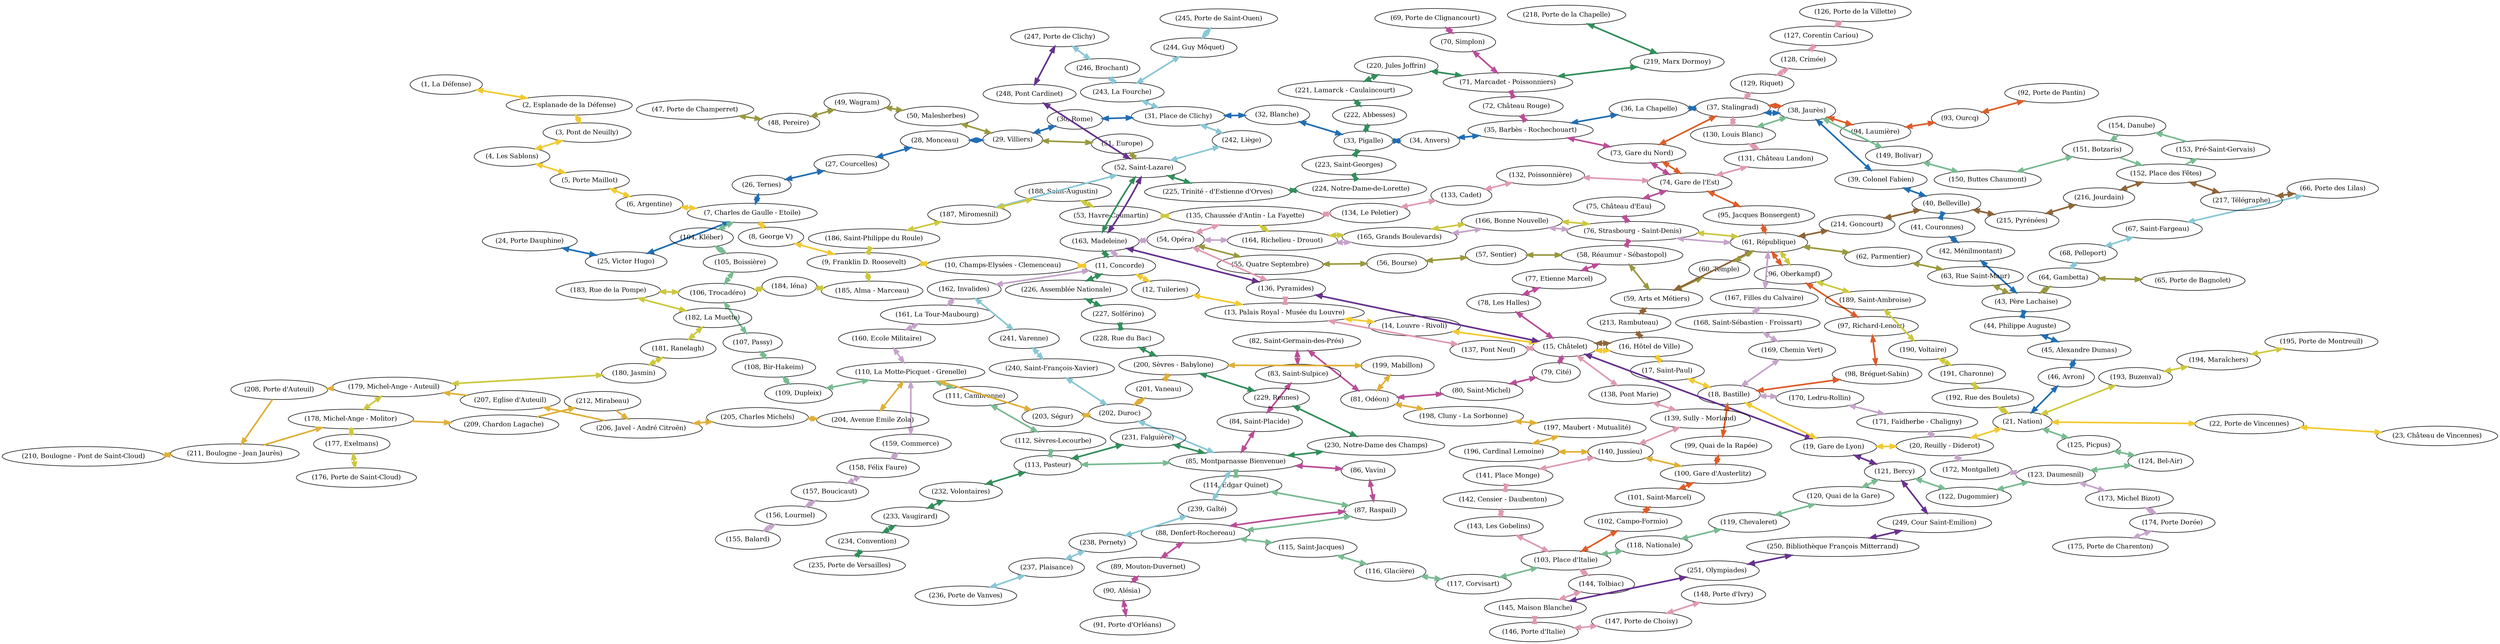 digraph G {
    layout=neato;
    overlap=false;
    graph [dpi=400];
    "(1, La Défense)" [pos="2.238539,48.891852!",label="(1, La Défense)", fontsize=12];
    "(2, Esplanade de la Défense)" [pos="2.25,48.88833!",label="(2, Esplanade de la Défense)", fontsize=12];
    "(3, Pont de Neuilly)" [pos="2.257692,48.885661!",label="(3, Pont de Neuilly)", fontsize=12];
    "(4, Les Sablons)" [pos="2.27223,48.88094!",label="(4, Les Sablons)", fontsize=12];
    "(5, Porte Maillot)" [pos="2.28258384736155,48.8781626526965!",label="(5, Porte Maillot)", fontsize=12];
    "(6, Argentine)" [pos="2.28943541854221,48.8756673756517!",label="(6, Argentine)", fontsize=12];
    "(7, Charles de Gaulle - Etoile)" [pos="2.29581177523576,48.874994575223!",label="(7, Charles de Gaulle - Etoile)", fontsize=12];
    "(8, George V)" [pos="2.30075978497892,48.872037763641!",label="(8, George V)", fontsize=12];
    "(9, Franklin D. Roosevelt)" [pos="2.30948819233711,48.8687248870505!",label="(9, Franklin D. Roosevelt)", fontsize=12];
    "(10, Champs-Elysées - Clemenceau)" [pos="2.31446450132278,48.8676562912457!",label="(10, Champs-Elysées - Clemenceau)", fontsize=12];
    "(11, Concorde)" [pos="2.32296144579826,48.8665579920016!",label="(11, Concorde)", fontsize=12];
    "(12, Tuileries)" [pos="2.32967809471164,48.8644778383665!",label="(12, Tuileries)", fontsize=12];
    "(13, Palais Royal - Musée du Louvre)" [pos="2.33645436775425,48.862222264626!",label="(13, Palais Royal - Musée du Louvre)", fontsize=12];
    "(14, Louvre - Rivoli)" [pos="2.34096962328527,48.8608712117595!",label="(14, Louvre - Rivoli)", fontsize=12];
    "(15, Châtelet)" [pos="2.34816099123458,48.8569534598372!",label="(15, Châtelet)", fontsize=12];
    "(16, Hôtel de Ville)" [pos="2.3520676701391,48.8573524042377!",label="(16, Hôtel de Ville)", fontsize=12];
    "(17, Saint-Paul)" [pos="2.36088525627519,48.8551874206563!",label="(17, Saint-Paul)", fontsize=12];
    "(18, Bastille)" [pos="2.36871896103409,48.8520542925495!",label="(18, Bastille)", fontsize=12];
    "(19, Gare de Lyon)" [pos="2.3731565937892,48.8456832057876!",label="(19, Gare de Lyon)", fontsize=12];
    "(20, Reuilly - Diderot)" [pos="2.38720107040939,48.8472129257497!",label="(20, Reuilly - Diderot)", fontsize=12];
    "(21, Nation)" [pos="2.39584398872374,48.8480842890258!",label="(21, Nation)", fontsize=12];
    "(22, Porte de Vincennes)" [pos="2.4108049967015,48.8470077301404!",label="(22, Porte de Vincennes)", fontsize=12];
    "(23, Château de Vincennes)" [pos="2.44054009540611,48.8443175133653!",label="(23, Château de Vincennes)", fontsize=12];
    "(24, Porte Dauphine)" [pos="2.27763271754527,48.8713967943003!",label="(24, Porte Dauphine)", fontsize=12];
    "(25, Victor Hugo)" [pos="2.28582876591298,48.8699260814626!",label="(25, Victor Hugo)", fontsize=12];
    "(26, Ternes)" [pos="2.29811328861724,48.8782277299144!",label="(26, Ternes)", fontsize=12];
    "(27, Courcelles)" [pos="2.30329436242521,48.8792652531651!",label="(27, Courcelles)", fontsize=12];
    "(28, Monceau)" [pos="2.3094129673747,48.8805687691788!",label="(28, Monceau)", fontsize=12];
    "(29, Villiers)" [pos="2.31581509264638,48.8810731821276!",label="(29, Villiers)", fontsize=12];
    "(30, Rome)" [pos="2.32135917382297,48.8823458178481!",label="(30, Rome)", fontsize=12];
    "(31, Place de Clichy)" [pos="2.32795832801022,48.8836690873247!",label="(31, Place de Clichy)", fontsize=12];
    "(32, Blanche)" [pos="2.33248437543436,48.8837663535292!",label="(32, Blanche)", fontsize=12];
    "(33, Pigalle)" [pos="2.33721116470113,48.8820209311193!",label="(33, Pigalle)", fontsize=12];
    "(34, Anvers)" [pos="2.34415484033029,48.8828685678959!",label="(34, Anvers)", fontsize=12];
    "(35, Barbès - Rochechouart)" [pos="2.3506070793551,48.8837760886089!",label="(35, Barbès - Rochechouart)", fontsize=12];
    "(36, La Chapelle)" [pos="2.3604041692741,48.8843864099048!",label="(36, La Chapelle)", fontsize=12];
    "(37, Stalingrad)" [pos="2.36577437055817,48.8843205479219!",label="(37, Stalingrad)", fontsize=12];
    "(38, Jaurès)" [pos="2.37143895998561,48.8830239124814!",label="(38, Jaurès)", fontsize=12];
    "(39, Colonel Fabien)" [pos="2.37046757479386,48.8776498075734!",label="(39, Colonel Fabien)", fontsize=12];
    "(40, Belleville)" [pos="2.37673558655729,48.8722866011648!",label="(40, Belleville)", fontsize=12];
    "(41, Couronnes)" [pos="2.38028898292719,48.8691933441843!",label="(41, Couronnes)", fontsize=12];
    "(42, Ménilmontant)" [pos="2.3834303882303,48.8663901391973!",label="(42, Ménilmontant)", fontsize=12];
    "(43, Père Lachaise)" [pos="2.38757989125445,48.8624498439893!",label="(43, Père Lachaise)", fontsize=12];
    "(44, Philippe Auguste)" [pos="2.39049759674529,48.8580894271876!",label="(44, Philippe Auguste)", fontsize=12];
    "(45, Alexandre Dumas)" [pos="2.39471273375548,48.8562446774892!",label="(45, Alexandre Dumas)", fontsize=12];
    "(46, Avron)" [pos="2.3981875566594,48.851648542649!",label="(46, Avron)", fontsize=12];
    "(47, Porte de Champerret)" [pos="2.29211248215884,48.8856523921859!",label="(47, Porte de Champerret)", fontsize=12];
    "(48, Pereire)" [pos="2.29768318601258,48.8848443217919!",label="(48, Pereire)", fontsize=12];
    "(49, Wagram)" [pos="2.30467308758443,48.8838463897792!",label="(49, Wagram)", fontsize=12];
    "(50, Malesherbes)" [pos="2.30948784696001,48.8828400216298!",label="(50, Malesherbes)", fontsize=12];
    "(51, Europe)" [pos="2.32218591952051,48.8787531630967!",label="(51, Europe)", fontsize=12];
    "(52, Saint-Lazare)" [pos="2.32548839067261,48.8753813150599!",label="(52, Saint-Lazare)", fontsize=12];
    "(53, Havre-Caumartin)" [pos="2.32765110341878,48.8736667509971!",label="(53, Havre-Caumartin)", fontsize=12];
    "(54, Opéra)" [pos="2.33104728671124,48.8714374280492!",label="(54, Opéra)", fontsize=12];
    "(55, Quatre Septembre)" [pos="2.33631873559549,48.8696590964362!",label="(55, Quatre Septembre)", fontsize=12];
    "(56, Bourse)" [pos="2.34066537071104,48.8687567967076!",label="(56, Bourse)", fontsize=12];
    "(57, Sentier)" [pos="2.34755381593779,48.8673466033457!",label="(57, Sentier)", fontsize=12];
    "(58, Réaumur - Sébastopol)" [pos="2.35205078710284,48.8663817558035!",label="(58, Réaumur - Sébastopol)", fontsize=12];
    "(59, Arts et Métiers)" [pos="2.35650814364354,48.8652996116968!",label="(59, Arts et Métiers)", fontsize=12];
    "(60, Temple)" [pos="2.36156123452636,48.8667566284863!",label="(60, Temple)", fontsize=12];
    "(61, République)" [pos="2.36330234078045,48.8675123568631!",label="(61, République)", fontsize=12];
    "(62, Parmentier)" [pos="2.3747477503599,48.8652523948625!",label="(62, Parmentier)", fontsize=12];
    "(63, Rue Saint-Maur)" [pos="2.38050775608986,48.8641177000146!",label="(63, Rue Saint-Maur)", fontsize=12];
    "(64, Gambetta)" [pos="2.39853730570457,48.8650325635159!",label="(64, Gambetta)", fontsize=12];
    "(65, Porte de Bagnolet)" [pos="2.40875422118954,48.8645393719864!",label="(65, Porte de Bagnolet)", fontsize=12];
    "(66, Porte des Lilas)" [pos="2.4070619733808,48.87656859808!",label="(66, Porte des Lilas)", fontsize=12];
    "(67, Saint-Fargeau)" [pos="2.40449818316887,48.8718433712749!",label="(67, Saint-Fargeau)", fontsize=12];
    "(68, Pelleport)" [pos="2.40149679228792,48.8684648860667!",label="(68, Pelleport)", fontsize=12];
    "(69, Porte de Clignancourt)" [pos="2.34462409910279,48.8975256303301!",label="(69, Porte de Clignancourt)", fontsize=12];
    "(70, Simplon)" [pos="2.34759605535164,48.8941244426855!",label="(70, Simplon)", fontsize=12];
    "(71, Marcadet - Poissonniers)" [pos="2.34968154172248,48.8912804388966!",label="(71, Marcadet - Poissonniers)", fontsize=12];
    "(72, Château Rouge)" [pos="2.34936580800484,48.8870788765196!",label="(72, Château Rouge)", fontsize=12];
    "(73, Gare du Nord)" [pos="2.35680878820541,48.8795917064621!",label="(73, Gare du Nord)", fontsize=12];
    "(74, Gare de l'Est)" [pos="2.35806459441865,48.8761629935184!",label="(74, Gare de l'Est)", fontsize=12];
    "(75, Château d'Eau)" [pos="2.35605174140158,48.8724469166474!",label="(75, Château d'Eau)", fontsize=12];
    "(76, Strasbourg - Saint-Denis)" [pos="2.35449161656383,48.8696235816895!",label="(76, Strasbourg - Saint-Denis)", fontsize=12];
    "(77, Etienne Marcel)" [pos="2.34897619687911,48.8637030110762!",label="(77, Etienne Marcel)", fontsize=12];
    "(78, Les Halles)" [pos="2.34612732517368,48.8625048393913!",label="(78, Les Halles)", fontsize=12];
    "(79, Cité)" [pos="2.34723223493191,48.8549338481585!",label="(79, Cité)", fontsize=12];
    "(80, Saint-Michel)" [pos="2.34399179903329,48.8535940766199!",label="(80, Saint-Michel)", fontsize=12];
    "(81, Odéon)" [pos="2.34069229106652,48.8520245535667!",label="(81, Odéon)", fontsize=12];
    "(82, Saint-Germain-des-Prés)" [pos="2.33394781079819,48.8535745628742!",label="(82, Saint-Germain-des-Prés)", fontsize=12];
    "(83, Saint-Sulpice)" [pos="2.33061195308154,48.8512086266185!",label="(83, Saint-Sulpice)", fontsize=12];
    "(84, Saint-Placide)" [pos="2.32705481506631,48.8470066506411!",label="(84, Saint-Placide)", fontsize=12];
    "(85, Montparnasse Bienvenue)" [pos="2.323989185205,48.8438236103062!",label="(85, Montparnasse Bienvenue)", fontsize=12];
    "(86, Vavin)" [pos="2.3288628540691,48.8420523223441!",label="(86, Vavin)", fontsize=12];
    "(87, Raspail)" [pos="2.33046699371987,48.8391563585773!",label="(87, Raspail)", fontsize=12];
    "(88, Denfert-Rochereau)" [pos="2.33201883521639,48.833948692744!",label="(88, Denfert-Rochereau)", fontsize=12];
    "(89, Mouton-Duvernet)" [pos="2.32988764040842,48.8313375846232!",label="(89, Mouton-Duvernet)", fontsize=12];
    "(90, Alésia)" [pos="2.32709323494845,48.8282010632709!",label="(90, Alésia)", fontsize=12];
    "(91, Porte d'Orléans)" [pos="2.3254932653821,48.8234163501918!",label="(91, Porte d'Orléans)", fontsize=12];
    "(92, Porte de Pantin)" [pos="2.39212297232815,48.8884592103989!",label="(92, Porte de Pantin)", fontsize=12];
    "(93, Ourcq)" [pos="2.38665201675988,48.886915952247!",label="(93, Ourcq)", fontsize=12];
    "(94, Laumière)" [pos="2.37939098935239,48.8851338471378!",label="(94, Laumière)", fontsize=12];
    "(95, Jacques Bonsergent)" [pos="2.36102390204892,48.8706209253172!",label="(95, Jacques Bonsergent)", fontsize=12];
    "(96, Oberkampf)" [pos="2.36815584539455,48.8647770975732!",label="(96, Oberkampf)", fontsize=12];
    "(97, Richard-Lenoir)" [pos="2.37181363047695,48.8598769369206!",label="(97, Richard-Lenoir)", fontsize=12];
    "(98, Bréguet-Sabin)" [pos="2.37019466858975,48.8562440537382!",label="(98, Bréguet-Sabin)", fontsize=12];
    "(99, Quai de la Rapée)" [pos="2.3658846507504,48.8464273245315!",label="(99, Quai de la Rapée)", fontsize=12];
    "(100, Gare d'Austerlitz)" [pos="2.36417731069183,48.8434054085772!",label="(100, Gare d'Austerlitz)", fontsize=12];
    "(101, Saint-Marcel)" [pos="2.36072185971764,48.8385124457356!",label="(101, Saint-Marcel)", fontsize=12];
    "(102, Campo-Formio)" [pos="2.35874195669934,48.835542932801!",label="(102, Campo-Formio)", fontsize=12];
    "(103, Place d'Italie)" [pos="2.35550159148148,48.8309657123443!",label="(103, Place d'Italie)", fontsize=12];
    "(104, Kléber)" [pos="2.29314613724863,48.871489411987!",label="(104, Kléber)", fontsize=12];
    "(105, Boissière)" [pos="2.29003283760744,48.8668483424692!",label="(105, Boissière)", fontsize=12];
    "(106, Trocadéro)" [pos="2.28749279696644,48.8634876640714!",label="(106, Trocadéro)", fontsize=12];
    "(107, Passy)" [pos="2.28583941888146,48.8575150886722!",label="(107, Passy)", fontsize=12];
    "(108, Bir-Hakeim)" [pos="2.2894007376346,48.8539253674278!",label="(108, Bir-Hakeim)", fontsize=12];
    "(109, Dupleix)" [pos="2.29366372673104,48.8504116248585!",label="(109, Dupleix)", fontsize=12];
    "(110, La Motte-Picquet - Grenelle)" [pos="2.29852572623663,48.8496308034842!",label="(110, La Motte-Picquet - Grenelle)", fontsize=12];
    "(111, Cambronne)" [pos="2.30294172833761,48.8475431112453!",label="(111, Cambronne)", fontsize=12];
    "(112, Sèvres-Lecourbe)" [pos="2.30952961043039,48.8456476817025!",label="(112, Sèvres-Lecourbe)", fontsize=12];
    "(113, Pasteur)" [pos="2.31291468047394,48.842528386595!",label="(113, Pasteur)", fontsize=12];
    "(114, Edgar Quinet)" [pos="2.3252865779433,48.84090350075!",label="(114, Edgar Quinet)", fontsize=12];
    "(115, Saint-Jacques)" [pos="2.33715437092501,48.8329160052708!",label="(115, Saint-Jacques)", fontsize=12];
    "(116, Glacière)" [pos="2.3434382366787,48.8311159466681!",label="(116, Glacière)", fontsize=12];
    "(117, Corvisart)" [pos="2.35061122592617,48.829860012364!",label="(117, Corvisart)", fontsize=12];
    "(118, Nationale)" [pos="2.36280417159351,48.8332352787279!",label="(118, Nationale)", fontsize=12];
    "(119, Chevaleret)" [pos="2.36808128297274,48.8349630811609!",label="(119, Chevaleret)", fontsize=12];
    "(120, Quai de la Gare)" [pos="2.37276624894817,48.8370742696613!",label="(120, Quai de la Gare)", fontsize=12];
    "(121, Bercy)" [pos="2.37946307018526,48.8401760271736!",label="(121, Bercy)", fontsize=12];
    "(122, Dugommier)" [pos="2.38959977007981,48.8390365273806!",label="(122, Dugommier)", fontsize=12];
    "(123, Daumesnil)" [pos="2.39614862848937,48.8394340071049!",label="(123, Daumesnil)", fontsize=12];
    "(124, Bel-Air)" [pos="2.40086713199526,48.8414273312853!",label="(124, Bel-Air)", fontsize=12];
    "(125, Picpus)" [pos="2.40127453882237,48.8451032465536!",label="(125, Picpus)", fontsize=12];
    "(126, Porte de la Villette)" [pos="2.38586903314334,48.8978026914078!",label="(126, Porte de la Villette)", fontsize=12];
    "(127, Corentin Cariou)" [pos="2.38229155716463,48.8946726591084!",label="(127, Corentin Cariou)", fontsize=12];
    "(128, Crimée)" [pos="2.37693573698238,48.8908857579809!",label="(128, Crimée)", fontsize=12];
    "(129, Riquet)" [pos="2.3736694647432,48.8881572611178!",label="(129, Riquet)", fontsize=12];
    "(130, Louis Blanc)" [pos="2.36442486249368,48.881206210878!",label="(130, Louis Blanc)", fontsize=12];
    "(131, Château Landon)" [pos="2.36201793551061,48.8784414547844!",label="(131, Château Landon)", fontsize=12];
    "(132, Poissonnière)" [pos="2.34873975139007,48.8771648483022!",label="(132, Poissonnière)", fontsize=12];
    "(133, Cadet)" [pos="2.34444630970227,48.8759632841275!",label="(133, Cadet)", fontsize=12];
    "(134, Le Peletier)" [pos="2.34015055970637,48.8749594050929!",label="(134, Le Peletier)", fontsize=12];
    "(135, Chaussée d'Antin - La Fayette)" [pos="2.3337385944087,48.8731342048266!",label="(135, Chaussée d'Antin - La Fayette)", fontsize=12];
    "(136, Pyramides)" [pos="2.33462360600492,48.8657555264287!",label="(136, Pyramides)", fontsize=12];
    "(137, Pont Neuf)" [pos="2.34177674914854,48.8585463383202!",label="(137, Pont Neuf)", fontsize=12];
    "(138, Pont Marie)" [pos="2.3573766690444,48.8534598594796!",label="(138, Pont Marie)", fontsize=12];
    "(139, Sully - Morland)" [pos="2.36185316969725,48.8512714074456!",label="(139, Sully - Morland)", fontsize=12];
    "(140, Jussieu)" [pos="2.35493167182323,48.8461978906888!",label="(140, Jussieu)", fontsize=12];
    "(141, Place Monge)" [pos="2.35215486857877,48.8426663846946!",label="(141, Place Monge)", fontsize=12];
    "(142, Censier - Daubenton)" [pos="2.3516265726055,48.8402262475657!",label="(142, Censier - Daubenton)", fontsize=12];
    "(143, Les Gobelins)" [pos="2.35241680189827,48.8358416213962!",label="(143, Les Gobelins)", fontsize=12];
    "(144, Tolbiac)" [pos="2.35731843921319,48.8261368608053!",label="(144, Tolbiac)", fontsize=12];
    "(145, Maison Blanche)" [pos="2.35841294615594,48.8221495051266!",label="(145, Maison Blanche)", fontsize=12];
    "(146, Porte d'Italie)" [pos="2.35952973310717,48.8191065956103!",label="(146, Porte d'Italie)", fontsize=12];
    "(147, Porte de Choisy)" [pos="2.36467859404946,48.8200559281997!",label="(147, Porte de Choisy)", fontsize=12];
    "(148, Porte d'Ivry)" [pos="2.36951125431949,48.8214890346144!",label="(148, Porte d'Ivry)", fontsize=12];
    "(149, Bolivar)" [pos="2.37412487118754,48.8807896620271!",label="(149, Bolivar)", fontsize=12];
    "(150, Buttes Chaumont)" [pos="2.38156984208801,48.8784990874506!",label="(150, Buttes Chaumont)", fontsize=12];
    "(151, Botzaris)" [pos="2.38890095131574,48.8795349903204!",label="(151, Botzaris)", fontsize=12];
    "(152, Place des Fêtes)" [pos="2.3931393703605,48.8767236610252!",label="(152, Place des Fêtes)", fontsize=12];
    "(153, Pré-Saint-Gervais)" [pos="2.39858077069353,48.8801595797163!",label="(153, Pré-Saint-Gervais)", fontsize=12];
    "(154, Danube)" [pos="2.39322847122749,48.8819492139726!",label="(154, Danube)", fontsize=12];
    "(155, Balard)" [pos="2.2783626618092,48.8366678938828!",label="(155, Balard)", fontsize=12];
    "(156, Lourmel)" [pos="2.28224195985507,48.8386608627116!",label="(156, Lourmel)", fontsize=12];
    "(157, Boucicaut)" [pos="2.28791843112456,48.841024160045!",label="(157, Boucicaut)", fontsize=12];
    "(158, Félix Faure)" [pos="2.29184722036797,48.8426843338484!",label="(158, Félix Faure)", fontsize=12];
    "(159, Commerce)" [pos="2.29379684219286,48.8446115114202!",label="(159, Commerce)", fontsize=12];
    "(160, Ecole Militaire)" [pos="2.30634568382008,48.8549196596389!",label="(160, Ecole Militaire)", fontsize=12];
    "(161, La Tour-Maubourg)" [pos="2.31047353593698,48.8577270225864!",label="(161, La Tour-Maubourg)", fontsize=12];
    "(162, Invalides)" [pos="2.31463266044452,48.861092010433!",label="(162, Invalides)", fontsize=12];
    "(163, Madeleine)" [pos="2.32581004879328,48.8705446757682!",label="(163, Madeleine)", fontsize=12];
    "(164, Richelieu - Drouot)" [pos="2.33859122153854,48.8721358693699!",label="(164, Richelieu - Drouot)", fontsize=12];
    "(165, Grands Boulevards)" [pos="2.34320726640509,48.8715047688147!",label="(165, Grands Boulevards)", fontsize=12];
    "(166, Bonne Nouvelle)" [pos="2.34848136571839,48.8705712985549!",label="(166, Bonne Nouvelle)", fontsize=12];
    "(167, Filles du Calvaire)" [pos="2.3667452977427,48.8630698825026!",label="(167, Filles du Calvaire)", fontsize=12];
    "(168, Saint-Sébastien - Froissart)" [pos="2.36726153971727,48.8609681448082!",label="(168, Saint-Sébastien - Froissart)", fontsize=12];
    "(169, Chemin Vert)" [pos="2.36809508538599,48.8570873668721!",label="(169, Chemin Vert)", fontsize=12];
    "(170, Ledru-Rollin)" [pos="2.37614122331859,48.8513377658502!",label="(170, Ledru-Rollin)", fontsize=12];
    "(171, Faidherbe - Chaligny)" [pos="2.38402856638311,48.8501105431855!",label="(171, Faidherbe - Chaligny)", fontsize=12];
    "(172, Montgallet)" [pos="2.39040001363536,48.8440050747607!",label="(172, Montgallet)", fontsize=12];
    "(173, Michel Bizot)" [pos="2.402366739988,48.8370774300875!",label="(173, Michel Bizot)", fontsize=12];
    "(174, Porte Dorée)" [pos="2.40587391298756,48.8350173731456!",label="(174, Porte Dorée)", fontsize=12];
    "(175, Porte de Charenton)" [pos="2.40251187285007,48.8334492219311!",label="(175, Porte de Charenton)", fontsize=12];
    "(176, Porte de Saint-Cloud)" [pos="2.25704619292215,48.8379584046712!",label="(176, Porte de Saint-Cloud)", fontsize=12];
    "(177, Exelmans)" [pos="2.25980084514434,48.8425802753283!",label="(177, Exelmans)", fontsize=12];
    "(178, Michel-Ange - Molitor)" [pos="2.2615119169052,48.844911226615!",label="(178, Michel-Ange - Molitor)", fontsize=12];
    "(179, Michel-Ange - Auteuil)" [pos="2.26398952533333,48.8479753532281!",label="(179, Michel-Ange - Auteuil)", fontsize=12];
    "(180, Jasmin)" [pos="2.26793329164707,48.8524334177774!",label="(180, Jasmin)", fontsize=12];
    "(181, Ranelagh)" [pos="2.26994815793463,48.8555035574475!",label="(181, Ranelagh)", fontsize=12];
    "(182, La Muette)" [pos="2.27409624466972,48.8580919659505!",label="(182, La Muette)", fontsize=12];
    "(183, Rue de la Pompe)" [pos="2.27788589795906,48.8639517079318!",label="(183, Rue de la Pompe)", fontsize=12];
    "(184, Iéna)" [pos="2.29386422568227,48.8647800213093!",label="(184, Iéna)", fontsize=12];
    "(185, Alma - Marceau)" [pos="2.30110435239267,48.8646471469577!",label="(185, Alma - Marceau)", fontsize=12];
    "(186, Saint-Philippe du Roule)" [pos="2.31013720568782,48.8721551301294!",label="(186, Saint-Philippe du Roule)", fontsize=12];
    "(187, Miromesnil)" [pos="2.31601069312102,48.8734479148472!",label="(187, Miromesnil)", fontsize=12];
    "(188, Saint-Augustin)" [pos="2.3210135978086,48.8745466119868!",label="(188, Saint-Augustin)", fontsize=12];
    "(189, Saint-Ambroise)" [pos="2.37388053821155,48.861416656961!",label="(189, Saint-Ambroise)", fontsize=12];
    "(190, Voltaire)" [pos="2.3800316941488,48.8576624334379!",label="(190, Voltaire)", fontsize=12];
    "(191, Charonne)" [pos="2.38478239644889,48.8549394425003!",label="(191, Charonne)", fontsize=12];
    "(192, Rue des Boulets)" [pos="2.38910470503224,48.8522140723837!",label="(192, Rue des Boulets)", fontsize=12];
    "(193, Buzenval)" [pos="2.40117076936841,48.8517624388841!",label="(193, Buzenval)", fontsize=12];
    "(194, Maraîchers)" [pos="2.40603854479805,48.8527310195318!",label="(194, Maraîchers)", fontsize=12];
    "(195, Porte de Montreuil)" [pos="2.41071815402749,48.8534826302583!",label="(195, Porte de Montreuil)", fontsize=12];
    "(196, Cardinal Lemoine)" [pos="2.35132800167318,48.8467000343149!",label="(196, Cardinal Lemoine)", fontsize=12];
    "(197, Maubert - Mutualité)" [pos="2.34828041316949,48.8501954651213!",label="(197, Maubert - Mutualité)", fontsize=12];
    "(198, Cluny - La Sorbonne)" [pos="2.34489630121208,48.8510268759263!",label="(198, Cluny - La Sorbonne)", fontsize=12];
    "(199, Mabillon)" [pos="2.33514281934647,48.8528437373513!",label="(199, Mabillon)", fontsize=12];
    "(200, Sèvres - Babylone)" [pos="2.32685966312174,48.8515653054432!",label="(200, Sèvres - Babylone)", fontsize=12];
    "(201, Vaneau)" [pos="2.32135124235473,48.8488945691107!",label="(201, Vaneau)", fontsize=12];
    "(202, Duroc)" [pos="2.31652121945652,48.8470098926637!",label="(202, Duroc)", fontsize=12];
    "(203, Ségur)" [pos="2.30713784940338,48.8471672690468!",label="(203, Ségur)", fontsize=12];
    "(204, Avenue Emile Zola)" [pos="2.29501899714355,48.8470380127569!",label="(204, Avenue Emile Zola)", fontsize=12];
    "(205, Charles Michels)" [pos="2.28562101336672,48.8466045314492!",label="(205, Charles Michels)", fontsize=12];
    "(206, Javel - André Citroën)" [pos="2.27800949652736,48.846181105275!",label="(206, Javel - André Citroën)", fontsize=12];
    "(207, Eglise d'Auteuil)" [pos="2.26911138902189,48.8471433605089!",label="(207, Eglise d'Auteuil)", fontsize=12];
    "(208, Porte d'Auteuil)" [pos="2.25828074459554,48.847904122681!",label="(208, Porte d'Auteuil)", fontsize=12];
    "(209, Chardon Lagache)" [pos="2.26690547594029,48.8450882982306!",label="(209, Chardon Lagache)", fontsize=12];
    "(210, Boulogne - Pont de Saint-Cloud)" [pos="2.228331,48.840684!",label="(210, Boulogne - Pont de Saint-Cloud)", fontsize=12];
    "(211, Boulogne - Jean Jaurès)" [pos="2.23887742,48.84068401!",label="(211, Boulogne - Jean Jaurès)", fontsize=12];
    "(212, Mirabeau)" [pos="2.27306412637283,48.8470775063978!",label="(212, Mirabeau)", fontsize=12];
    "(213, Rambuteau)" [pos="2.35327394859477,48.8611901560022!",label="(213, Rambuteau)", fontsize=12];
    "(214, Goncourt)" [pos="2.3707644347484,48.8700070168905!",label="(214, Goncourt)", fontsize=12];
    "(215, Pyrénées)" [pos="2.38520291556953,48.8738187892325!",label="(215, Pyrénées)", fontsize=12];
    "(216, Jourdain)" [pos="2.3893253789101,48.8752473476934!",label="(216, Jourdain)", fontsize=12];
    "(217, Télégraphe)" [pos="2.39864808996059,48.8755103832327!",label="(217, Télégraphe)", fontsize=12];
    "(218, Porte de la Chapelle)" [pos="2.35924854231036,48.8974024217225!",label="(218, Porte de la Chapelle)", fontsize=12];
    "(219, Marx Dormoy)" [pos="2.35980847808402,48.8905795776193!",label="(219, Marx Dormoy)", fontsize=12];
    "(220, Jules Joffrin)" [pos="2.34432002938048,48.892492267254!",label="(220, Jules Joffrin)", fontsize=12];
    "(221, Lamarck - Caulaincourt)" [pos="2.33858382438319,48.8896818090189!",label="(221, Lamarck - Caulaincourt)", fontsize=12];
    "(222, Abbesses)" [pos="2.33839463522091,48.8843927170434!",label="(222, Abbesses)", fontsize=12];
    "(223, Saint-Georges)" [pos="2.33757064037967,48.8784165939537!",label="(223, Saint-Georges)", fontsize=12];
    "(224, Notre-Dame-de-Lorette)" [pos="2.33787361922264,48.8760350303326!",label="(224, Notre-Dame-de-Lorette)", fontsize=12];
    "(225, Trinité - d'Estienne d'Orves)" [pos="2.33304917241824,48.8763365063593!",label="(225, Trinité - d'Estienne d'Orves)", fontsize=12];
    "(226, Assemblée Nationale)" [pos="2.32057583664755,48.8610719385779!",label="(226, Assemblée Nationale)", fontsize=12];
    "(227, Solférino)" [pos="2.32307596425154,48.8585319487804!",label="(227, Solférino)", fontsize=12];
    "(228, Rue du Bac)" [pos="2.32569989845241,48.8558846775373!",label="(228, Rue du Bac)", fontsize=12];
    "(229, Rennes)" [pos="2.32778718478739,48.8483328280924!",label="(229, Rennes)", fontsize=12];
    "(230, Notre-Dame des Champs)" [pos="2.32869580549871,48.8450777446896!",label="(230, Notre-Dame des Champs)", fontsize=12];
    "(231, Falguière)" [pos="2.31755123561703,48.8443176825861!",label="(231, Falguière)", fontsize=12];
    "(232, Volontaires)" [pos="2.30798338057685,48.8414117274667!",label="(232, Volontaires)", fontsize=12];
    "(233, Vaugirard)" [pos="2.30107451565455,48.8394379171286!",label="(233, Vaugirard)", fontsize=12];
    "(234, Convention)" [pos="2.29639138648092,48.8371350528567!",label="(234, Convention)", fontsize=12];
    "(235, Porte de Versailles)" [pos="2.28774170914233,48.8325195315652!",label="(235, Porte de Versailles)", fontsize=12];
    "(236, Porte de Vanves)" [pos="2.30533238665747,48.8276134630559!",label="(236, Porte de Vanves)", fontsize=12];
    "(237, Plaisance)" [pos="2.31386048934431,48.8317503621191!",label="(237, Plaisance)", fontsize=12];
    "(238, Pernety)" [pos="2.3183937066147,48.8340786788266!",label="(238, Pernety)", fontsize=12];
    "(239, Gaîté)" [pos="2.32235399677881,48.8385260840742!",label="(239, Gaîté)", fontsize=12];
    "(240, Saint-François-Xavier)" [pos="2.31428594618056,48.8512915499903!",label="(240, Saint-François-Xavier)", fontsize=12];
    "(241, Varenne)" [pos="2.31511393050966,48.8566249817984!",label="(241, Varenne)", fontsize=12];
    "(242, Liège)" [pos="2.32685267123976,48.8795349364277!",label="(242, Liège)", fontsize=12];
    "(243, La Fourche)" [pos="2.32571411716613,48.887433655789!",label="(243, La Fourche)", fontsize=12];
    "(244, Guy Môquet)" [pos="2.32748325862612,48.8930014410137!",label="(244, Guy Môquet)", fontsize=12];
    "(245, Porte de Saint-Ouen)" [pos="2.32904834074465,48.8974978363796!",label="(245, Porte de Saint-Ouen)", fontsize=12];
    "(246, Brochant)" [pos="2.31990481720936,48.8906518702421!",label="(246, Brochant)", fontsize=12];
    "(247, Porte de Clichy)" [pos="2.31320835075881,48.8944312870695!",label="(247, Porte de Clichy)", fontsize=12];
    "(248, Pont Cardinet)" [pos="2.31536814050515,48.888103402695!",label="(248, Pont Cardinet)", fontsize=12];
    "(249, Cour Saint-Emilion)" [pos="2.38661785021406,48.8333193028951!",label="(249, Cour Saint-Emilion)", fontsize=12];
    "(250, Bibliothèque François Mitterrand)" [pos="2.3764873711683,48.8299257649806!",label="(250, Bibliothèque François Mitterrand)", fontsize=12];
    "(251, Olympiades)" [pos="2.36692312153081,48.827123440481!",label="(251, Olympiades)", fontsize=12];
    "(2, Esplanade de la Défense)" -> "(1, La Défense)" [dir="both", color="#F2C931", penwidth=3, style=bold];
    "(3, Pont de Neuilly)" -> "(2, Esplanade de la Défense)" [dir="both", color="#F2C931", penwidth=3, style=bold];
    "(4, Les Sablons)" -> "(3, Pont de Neuilly)" [dir="both", color="#F2C931", penwidth=3, style=bold];
    "(5, Porte Maillot)" -> "(4, Les Sablons)" [dir="both", color="#F2C931", penwidth=3, style=bold];
    "(6, Argentine)" -> "(5, Porte Maillot)" [dir="both", color="#F2C931", penwidth=3, style=bold];
    "(7, Charles de Gaulle - Etoile)" -> "(6, Argentine)" [dir="both", color="#F2C931", penwidth=3, style=bold];
    "(8, George V)" -> "(7, Charles de Gaulle - Etoile)" [dir="both", color="#F2C931", penwidth=3, style=bold];
    "(9, Franklin D. Roosevelt)" -> "(8, George V)" [dir="both", color="#F2C931", penwidth=3, style=bold];
    "(10, Champs-Elysées - Clemenceau)" -> "(9, Franklin D. Roosevelt)" [dir="both", color="#F2C931", penwidth=3, style=bold];
    "(11, Concorde)" -> "(10, Champs-Elysées - Clemenceau)" [dir="both", color="#F2C931", penwidth=3, style=bold];
    "(12, Tuileries)" -> "(11, Concorde)" [dir="both", color="#F2C931", penwidth=3, style=bold];
    "(13, Palais Royal - Musée du Louvre)" -> "(12, Tuileries)" [dir="both", color="#F2C931", penwidth=3, style=bold];
    "(14, Louvre - Rivoli)" -> "(13, Palais Royal - Musée du Louvre)" [dir="both", color="#F2C931", penwidth=3, style=bold];
    "(15, Châtelet)" -> "(14, Louvre - Rivoli)" [dir="both", color="#F2C931", penwidth=3, style=bold];
    "(16, Hôtel de Ville)" -> "(15, Châtelet)" [dir="both", color="#F2C931", penwidth=3, style=bold];
    "(17, Saint-Paul)" -> "(16, Hôtel de Ville)" [dir="both", color="#F2C931", penwidth=3, style=bold];
    "(18, Bastille)" -> "(17, Saint-Paul)" [dir="both", color="#F2C931", penwidth=3, style=bold];
    "(19, Gare de Lyon)" -> "(18, Bastille)" [dir="both", color="#F2C931", penwidth=3, style=bold];
    "(20, Reuilly - Diderot)" -> "(19, Gare de Lyon)" [dir="both", color="#F2C931", penwidth=3, style=bold];
    "(21, Nation)" -> "(20, Reuilly - Diderot)" [dir="both", color="#F2C931", penwidth=3, style=bold];
    "(22, Porte de Vincennes)" -> "(21, Nation)" [dir="both", color="#F2C931", penwidth=3, style=bold];
    "(23, Château de Vincennes)" -> "(22, Porte de Vincennes)" [dir="both", color="#F2C931", penwidth=3, style=bold];
    "(25, Victor Hugo)" -> "(24, Porte Dauphine)" [dir="both", color="#216EB4", penwidth=3, style=bold];
    "(7, Charles de Gaulle - Etoile)" -> "(25, Victor Hugo)" [dir="both", color="#216EB4", penwidth=3, style=bold];
    "(26, Ternes)" -> "(7, Charles de Gaulle - Etoile)" [dir="both", color="#216EB4", penwidth=3, style=bold];
    "(27, Courcelles)" -> "(26, Ternes)" [dir="both", color="#216EB4", penwidth=3, style=bold];
    "(28, Monceau)" -> "(27, Courcelles)" [dir="both", color="#216EB4", penwidth=3, style=bold];
    "(29, Villiers)" -> "(28, Monceau)" [dir="both", color="#216EB4", penwidth=3, style=bold];
    "(30, Rome)" -> "(29, Villiers)" [dir="both", color="#216EB4", penwidth=3, style=bold];
    "(31, Place de Clichy)" -> "(30, Rome)" [dir="both", color="#216EB4", penwidth=3, style=bold];
    "(32, Blanche)" -> "(31, Place de Clichy)" [dir="both", color="#216EB4", penwidth=3, style=bold];
    "(33, Pigalle)" -> "(32, Blanche)" [dir="both", color="#216EB4", penwidth=3, style=bold];
    "(34, Anvers)" -> "(33, Pigalle)" [dir="both", color="#216EB4", penwidth=3, style=bold];
    "(35, Barbès - Rochechouart)" -> "(34, Anvers)" [dir="both", color="#216EB4", penwidth=3, style=bold];
    "(36, La Chapelle)" -> "(35, Barbès - Rochechouart)" [dir="both", color="#216EB4", penwidth=3, style=bold];
    "(37, Stalingrad)" -> "(36, La Chapelle)" [dir="both", color="#216EB4", penwidth=3, style=bold];
    "(38, Jaurès)" -> "(37, Stalingrad)" [dir="both", color="#216EB4", penwidth=3, style=bold];
    "(39, Colonel Fabien)" -> "(38, Jaurès)" [dir="both", color="#216EB4", penwidth=3, style=bold];
    "(40, Belleville)" -> "(39, Colonel Fabien)" [dir="both", color="#216EB4", penwidth=3, style=bold];
    "(41, Couronnes)" -> "(40, Belleville)" [dir="both", color="#216EB4", penwidth=3, style=bold];
    "(42, Ménilmontant)" -> "(41, Couronnes)" [dir="both", color="#216EB4", penwidth=3, style=bold];
    "(43, Père Lachaise)" -> "(42, Ménilmontant)" [dir="both", color="#216EB4", penwidth=3, style=bold];
    "(44, Philippe Auguste)" -> "(43, Père Lachaise)" [dir="both", color="#216EB4", penwidth=3, style=bold];
    "(45, Alexandre Dumas)" -> "(44, Philippe Auguste)" [dir="both", color="#216EB4", penwidth=3, style=bold];
    "(46, Avron)" -> "(45, Alexandre Dumas)" [dir="both", color="#216EB4", penwidth=3, style=bold];
    "(21, Nation)" -> "(46, Avron)" [dir="both", color="#216EB4", penwidth=3, style=bold];
    "(48, Pereire)" -> "(47, Porte de Champerret)" [dir="both", color="#9A9940", penwidth=3, style=bold];
    "(49, Wagram)" -> "(48, Pereire)" [dir="both", color="#9A9940", penwidth=3, style=bold];
    "(50, Malesherbes)" -> "(49, Wagram)" [dir="both", color="#9A9940", penwidth=3, style=bold];
    "(29, Villiers)" -> "(50, Malesherbes)" [dir="both", color="#9A9940", penwidth=3, style=bold];
    "(51, Europe)" -> "(29, Villiers)" [dir="both", color="#9A9940", penwidth=3, style=bold];
    "(52, Saint-Lazare)" -> "(51, Europe)" [dir="both", color="#9A9940", penwidth=3, style=bold];
    "(55, Quatre Septembre)" -> "(54, Opéra)" [dir="both", color="#9A9940", penwidth=3, style=bold];
    "(56, Bourse)" -> "(55, Quatre Septembre)" [dir="both", color="#9A9940", penwidth=3, style=bold];
    "(57, Sentier)" -> "(56, Bourse)" [dir="both", color="#9A9940", penwidth=3, style=bold];
    "(58, Réaumur - Sébastopol)" -> "(57, Sentier)" [dir="both", color="#9A9940", penwidth=3, style=bold];
    "(59, Arts et Métiers)" -> "(58, Réaumur - Sébastopol)" [dir="both", color="#9A9940", penwidth=3, style=bold];
    "(60, Temple)" -> "(59, Arts et Métiers)" [dir="both", color="#9A9940", penwidth=3, style=bold];
    "(61, République)" -> "(60, Temple)" [dir="both", color="#9A9940", penwidth=3, style=bold];
    "(62, Parmentier)" -> "(61, République)" [dir="both", color="#9A9940", penwidth=3, style=bold];
    "(63, Rue Saint-Maur)" -> "(62, Parmentier)" [dir="both", color="#9A9940", penwidth=3, style=bold];
    "(43, Père Lachaise)" -> "(63, Rue Saint-Maur)" [dir="both", color="#9A9940", penwidth=3, style=bold];
    "(64, Gambetta)" -> "(43, Père Lachaise)" [dir="both", color="#9A9940", penwidth=3, style=bold];
    "(65, Porte de Bagnolet)" -> "(64, Gambetta)" [dir="both", color="#9A9940", penwidth=3, style=bold];
    "(70, Simplon)" -> "(69, Porte de Clignancourt)" [dir="both", color="#BB4D98", penwidth=3, style=bold];
    "(71, Marcadet - Poissonniers)" -> "(70, Simplon)" [dir="both", color="#BB4D98", penwidth=3, style=bold];
    "(72, Château Rouge)" -> "(71, Marcadet - Poissonniers)" [dir="both", color="#BB4D98", penwidth=3, style=bold];
    "(35, Barbès - Rochechouart)" -> "(72, Château Rouge)" [dir="both", color="#BB4D98", penwidth=3, style=bold];
    "(73, Gare du Nord)" -> "(35, Barbès - Rochechouart)" [dir="both", color="#BB4D98", penwidth=3, style=bold];
    "(74, Gare de l'Est)" -> "(73, Gare du Nord)" [dir="both", color="#BB4D98", penwidth=3, style=bold];
    "(75, Château d'Eau)" -> "(74, Gare de l'Est)" [dir="both", color="#BB4D98", penwidth=3, style=bold];
    "(76, Strasbourg - Saint-Denis)" -> "(75, Château d'Eau)" [dir="both", color="#BB4D98", penwidth=3, style=bold];
    "(58, Réaumur - Sébastopol)" -> "(76, Strasbourg - Saint-Denis)" [dir="both", color="#BB4D98", penwidth=3, style=bold];
    "(77, Etienne Marcel)" -> "(58, Réaumur - Sébastopol)" [dir="both", color="#BB4D98", penwidth=3, style=bold];
    "(78, Les Halles)" -> "(77, Etienne Marcel)" [dir="both", color="#BB4D98", penwidth=3, style=bold];
    "(15, Châtelet)" -> "(78, Les Halles)" [dir="both", color="#BB4D98", penwidth=3, style=bold];
    "(79, Cité)" -> "(15, Châtelet)" [dir="both", color="#BB4D98", penwidth=3, style=bold];
    "(80, Saint-Michel)" -> "(79, Cité)" [dir="both", color="#BB4D98", penwidth=3, style=bold];
    "(81, Odéon)" -> "(80, Saint-Michel)" [dir="both", color="#BB4D98", penwidth=3, style=bold];
    "(82, Saint-Germain-des-Prés)" -> "(81, Odéon)" [dir="both", color="#BB4D98", penwidth=3, style=bold];
    "(83, Saint-Sulpice)" -> "(82, Saint-Germain-des-Prés)" [dir="both", color="#BB4D98", penwidth=3, style=bold];
    "(84, Saint-Placide)" -> "(83, Saint-Sulpice)" [dir="both", color="#BB4D98", penwidth=3, style=bold];
    "(85, Montparnasse Bienvenue)" -> "(84, Saint-Placide)" [dir="both", color="#BB4D98", penwidth=3, style=bold];
    "(86, Vavin)" -> "(85, Montparnasse Bienvenue)" [dir="both", color="#BB4D98", penwidth=3, style=bold];
    "(87, Raspail)" -> "(86, Vavin)" [dir="both", color="#BB4D98", penwidth=3, style=bold];
    "(88, Denfert-Rochereau)" -> "(87, Raspail)" [dir="both", color="#BB4D98", penwidth=3, style=bold];
    "(89, Mouton-Duvernet)" -> "(88, Denfert-Rochereau)" [dir="both", color="#BB4D98", penwidth=3, style=bold];
    "(90, Alésia)" -> "(89, Mouton-Duvernet)" [dir="both", color="#BB4D98", penwidth=3, style=bold];
    "(91, Porte d'Orléans)" -> "(90, Alésia)" [dir="both", color="#BB4D98", penwidth=3, style=bold];
    "(93, Ourcq)" -> "(92, Porte de Pantin)" [dir="both", color="#DE5D29", penwidth=3, style=bold];
    "(94, Laumière)" -> "(93, Ourcq)" [dir="both", color="#DE5D29", penwidth=3, style=bold];
    "(38, Jaurès)" -> "(94, Laumière)" [dir="both", color="#DE5D29", penwidth=3, style=bold];
    "(37, Stalingrad)" -> "(38, Jaurès)" [dir="both", color="#DE5D29", penwidth=3, style=bold];
    "(73, Gare du Nord)" -> "(37, Stalingrad)" [dir="both", color="#DE5D29", penwidth=3, style=bold];
    "(74, Gare de l'Est)" -> "(73, Gare du Nord)" [dir="both", color="#DE5D29", penwidth=3, style=bold];
    "(95, Jacques Bonsergent)" -> "(74, Gare de l'Est)" [dir="both", color="#DE5D29", penwidth=3, style=bold];
    "(61, République)" -> "(95, Jacques Bonsergent)" [dir="both", color="#DE5D29", penwidth=3, style=bold];
    "(96, Oberkampf)" -> "(61, République)" [dir="both", color="#DE5D29", penwidth=3, style=bold];
    "(97, Richard-Lenoir)" -> "(96, Oberkampf)" [dir="both", color="#DE5D29", penwidth=3, style=bold];
    "(98, Bréguet-Sabin)" -> "(97, Richard-Lenoir)" [dir="both", color="#DE5D29", penwidth=3, style=bold];
    "(18, Bastille)" -> "(98, Bréguet-Sabin)" [dir="both", color="#DE5D29", penwidth=3, style=bold];
    "(99, Quai de la Rapée)" -> "(18, Bastille)" [dir="both", color="#DE5D29", penwidth=3, style=bold];
    "(100, Gare d'Austerlitz)" -> "(99, Quai de la Rapée)" [dir="both", color="#DE5D29", penwidth=3, style=bold];
    "(101, Saint-Marcel)" -> "(100, Gare d'Austerlitz)" [dir="both", color="#DE5D29", penwidth=3, style=bold];
    "(102, Campo-Formio)" -> "(101, Saint-Marcel)" [dir="both", color="#DE5D29", penwidth=3, style=bold];
    "(103, Place d'Italie)" -> "(102, Campo-Formio)" [dir="both", color="#DE5D29", penwidth=3, style=bold];
    "(68, Pelleport)" -> "(64, Gambetta)" [dir="both", color="#89C7D6", penwidth=3, style=bold];
    "(67, Saint-Fargeau)" -> "(68, Pelleport)" [dir="both", color="#89C7D6", penwidth=3, style=bold];
    "(66, Porte des Lilas)" -> "(67, Saint-Fargeau)" [dir="both", color="#89C7D6", penwidth=3, style=bold];
    "(104, Kléber)" -> "(7, Charles de Gaulle - Etoile)" [dir="both", color="#79BB92", penwidth=3, style=bold];
    "(105, Boissière)" -> "(104, Kléber)" [dir="both", color="#79BB92", penwidth=3, style=bold];
    "(106, Trocadéro)" -> "(105, Boissière)" [dir="both", color="#79BB92", penwidth=3, style=bold];
    "(107, Passy)" -> "(106, Trocadéro)" [dir="both", color="#79BB92", penwidth=3, style=bold];
    "(108, Bir-Hakeim)" -> "(107, Passy)" [dir="both", color="#79BB92", penwidth=3, style=bold];
    "(109, Dupleix)" -> "(108, Bir-Hakeim)" [dir="both", color="#79BB92", penwidth=3, style=bold];
    "(110, La Motte-Picquet - Grenelle)" -> "(109, Dupleix)" [dir="both", color="#79BB92", penwidth=3, style=bold];
    "(111, Cambronne)" -> "(110, La Motte-Picquet - Grenelle)" [dir="both", color="#79BB92", penwidth=3, style=bold];
    "(112, Sèvres-Lecourbe)" -> "(111, Cambronne)" [dir="both", color="#79BB92", penwidth=3, style=bold];
    "(113, Pasteur)" -> "(112, Sèvres-Lecourbe)" [dir="both", color="#79BB92", penwidth=3, style=bold];
    "(85, Montparnasse Bienvenue)" -> "(113, Pasteur)" [dir="both", color="#79BB92", penwidth=3, style=bold];
    "(114, Edgar Quinet)" -> "(85, Montparnasse Bienvenue)" [dir="both", color="#79BB92", penwidth=3, style=bold];
    "(87, Raspail)" -> "(114, Edgar Quinet)" [dir="both", color="#79BB92", penwidth=3, style=bold];
    "(88, Denfert-Rochereau)" -> "(87, Raspail)" [dir="both", color="#79BB92", penwidth=3, style=bold];
    "(115, Saint-Jacques)" -> "(88, Denfert-Rochereau)" [dir="both", color="#79BB92", penwidth=3, style=bold];
    "(116, Glacière)" -> "(115, Saint-Jacques)" [dir="both", color="#79BB92", penwidth=3, style=bold];
    "(117, Corvisart)" -> "(116, Glacière)" [dir="both", color="#79BB92", penwidth=3, style=bold];
    "(103, Place d'Italie)" -> "(117, Corvisart)" [dir="both", color="#79BB92", penwidth=3, style=bold];
    "(118, Nationale)" -> "(103, Place d'Italie)" [dir="both", color="#79BB92", penwidth=3, style=bold];
    "(119, Chevaleret)" -> "(118, Nationale)" [dir="both", color="#79BB92", penwidth=3, style=bold];
    "(120, Quai de la Gare)" -> "(119, Chevaleret)" [dir="both", color="#79BB92", penwidth=3, style=bold];
    "(121, Bercy)" -> "(120, Quai de la Gare)" [dir="both", color="#79BB92", penwidth=3, style=bold];
    "(122, Dugommier)" -> "(121, Bercy)" [dir="both", color="#79BB92", penwidth=3, style=bold];
    "(123, Daumesnil)" -> "(122, Dugommier)" [dir="both", color="#79BB92", penwidth=3, style=bold];
    "(124, Bel-Air)" -> "(123, Daumesnil)" [dir="both", color="#79BB92", penwidth=3, style=bold];
    "(125, Picpus)" -> "(124, Bel-Air)" [dir="both", color="#79BB92", penwidth=3, style=bold];
    "(21, Nation)" -> "(125, Picpus)" [dir="both", color="#79BB92", penwidth=3, style=bold];
    "(127, Corentin Cariou)" -> "(126, Porte de la Villette)" [dir="both", color="#DF9AB1", penwidth=3, style=bold];
    "(128, Crimée)" -> "(127, Corentin Cariou)" [dir="both", color="#DF9AB1", penwidth=3, style=bold];
    "(129, Riquet)" -> "(128, Crimée)" [dir="both", color="#DF9AB1", penwidth=3, style=bold];
    "(37, Stalingrad)" -> "(129, Riquet)" [dir="both", color="#DF9AB1", penwidth=3, style=bold];
    "(130, Louis Blanc)" -> "(37, Stalingrad)" [dir="both", color="#DF9AB1", penwidth=3, style=bold];
    "(131, Château Landon)" -> "(130, Louis Blanc)" [dir="both", color="#DF9AB1", penwidth=3, style=bold];
    "(74, Gare de l'Est)" -> "(131, Château Landon)" [dir="both", color="#DF9AB1", penwidth=3, style=bold];
    "(132, Poissonnière)" -> "(74, Gare de l'Est)" [dir="both", color="#DF9AB1", penwidth=3, style=bold];
    "(133, Cadet)" -> "(132, Poissonnière)" [dir="both", color="#DF9AB1", penwidth=3, style=bold];
    "(134, Le Peletier)" -> "(133, Cadet)" [dir="both", color="#DF9AB1", penwidth=3, style=bold];
    "(135, Chaussée d'Antin - La Fayette)" -> "(134, Le Peletier)" [dir="both", color="#DF9AB1", penwidth=3, style=bold];
    "(54, Opéra)" -> "(135, Chaussée d'Antin - La Fayette)" [dir="both", color="#DF9AB1", penwidth=3, style=bold];
    "(136, Pyramides)" -> "(54, Opéra)" [dir="both", color="#DF9AB1", penwidth=3, style=bold];
    "(13, Palais Royal - Musée du Louvre)" -> "(136, Pyramides)" [dir="both", color="#DF9AB1", penwidth=3, style=bold];
    "(137, Pont Neuf)" -> "(13, Palais Royal - Musée du Louvre)" [dir="both", color="#DF9AB1", penwidth=3, style=bold];
    "(15, Châtelet)" -> "(137, Pont Neuf)" [dir="both", color="#DF9AB1", penwidth=3, style=bold];
    "(138, Pont Marie)" -> "(15, Châtelet)" [dir="both", color="#DF9AB1", penwidth=3, style=bold];
    "(139, Sully - Morland)" -> "(138, Pont Marie)" [dir="both", color="#DF9AB1", penwidth=3, style=bold];
    "(140, Jussieu)" -> "(139, Sully - Morland)" [dir="both", color="#DF9AB1", penwidth=3, style=bold];
    "(141, Place Monge)" -> "(140, Jussieu)" [dir="both", color="#DF9AB1", penwidth=3, style=bold];
    "(142, Censier - Daubenton)" -> "(141, Place Monge)" [dir="both", color="#DF9AB1", penwidth=3, style=bold];
    "(143, Les Gobelins)" -> "(142, Censier - Daubenton)" [dir="both", color="#DF9AB1", penwidth=3, style=bold];
    "(103, Place d'Italie)" -> "(143, Les Gobelins)" [dir="both", color="#DF9AB1", penwidth=3, style=bold];
    "(144, Tolbiac)" -> "(103, Place d'Italie)" [dir="both", color="#DF9AB1", penwidth=3, style=bold];
    "(145, Maison Blanche)" -> "(144, Tolbiac)" [dir="both", color="#DF9AB1", penwidth=3, style=bold];
    "(146, Porte d'Italie)" -> "(145, Maison Blanche)" [dir="both", color="#DF9AB1", penwidth=3, style=bold];
    "(147, Porte de Choisy)" -> "(146, Porte d'Italie)" [dir="both", color="#DF9AB1", penwidth=3, style=bold];
    "(148, Porte d'Ivry)" -> "(147, Porte de Choisy)" [dir="both", color="#DF9AB1", penwidth=3, style=bold];
    "(38, Jaurès)" -> "(130, Louis Blanc)" [dir="both", color="#79BB92", penwidth=3, style=bold];
    "(149, Bolivar)" -> "(38, Jaurès)" [dir="both", color="#79BB92", penwidth=3, style=bold];
    "(150, Buttes Chaumont)" -> "(149, Bolivar)" [dir="both", color="#79BB92", penwidth=3, style=bold];
    "(151, Botzaris)" -> "(150, Buttes Chaumont)" [dir="both", color="#79BB92", penwidth=3, style=bold];
    "(151, Botzaris)" -> "(152, Place des Fêtes)" [ color="#79BB92", penwidth=3, style=bold];
    "(152, Place des Fêtes)" -> "(153, Pré-Saint-Gervais)" [ color="#79BB92", penwidth=3, style=bold];
    "(153, Pré-Saint-Gervais)" -> "(154, Danube)" [ color="#79BB92", penwidth=3, style=bold];
    "(154, Danube)" -> "(151, Botzaris)" [ color="#79BB92", penwidth=3, style=bold];
    "(156, Lourmel)" -> "(155, Balard)" [dir="both", color="#C5A3CA", penwidth=3, style=bold];
    "(157, Boucicaut)" -> "(156, Lourmel)" [dir="both", color="#C5A3CA", penwidth=3, style=bold];
    "(158, Félix Faure)" -> "(157, Boucicaut)" [dir="both", color="#C5A3CA", penwidth=3, style=bold];
    "(159, Commerce)" -> "(158, Félix Faure)" [dir="both", color="#C5A3CA", penwidth=3, style=bold];
    "(110, La Motte-Picquet - Grenelle)" -> "(159, Commerce)" [dir="both", color="#C5A3CA", penwidth=3, style=bold];
    "(160, Ecole Militaire)" -> "(110, La Motte-Picquet - Grenelle)" [dir="both", color="#C5A3CA", penwidth=3, style=bold];
    "(161, La Tour-Maubourg)" -> "(160, Ecole Militaire)" [dir="both", color="#C5A3CA", penwidth=3, style=bold];
    "(162, Invalides)" -> "(161, La Tour-Maubourg)" [dir="both", color="#C5A3CA", penwidth=3, style=bold];
    "(11, Concorde)" -> "(162, Invalides)" [dir="both", color="#C5A3CA", penwidth=3, style=bold];
    "(163, Madeleine)" -> "(11, Concorde)" [dir="both", color="#C5A3CA", penwidth=3, style=bold];
    "(54, Opéra)" -> "(163, Madeleine)" [dir="both", color="#C5A3CA", penwidth=3, style=bold];
    "(164, Richelieu - Drouot)" -> "(54, Opéra)" [dir="both", color="#C5A3CA", penwidth=3, style=bold];
    "(165, Grands Boulevards)" -> "(164, Richelieu - Drouot)" [dir="both", color="#C5A3CA", penwidth=3, style=bold];
    "(166, Bonne Nouvelle)" -> "(165, Grands Boulevards)" [dir="both", color="#C5A3CA", penwidth=3, style=bold];
    "(76, Strasbourg - Saint-Denis)" -> "(166, Bonne Nouvelle)" [dir="both", color="#C5A3CA", penwidth=3, style=bold];
    "(61, République)" -> "(76, Strasbourg - Saint-Denis)" [dir="both", color="#C5A3CA", penwidth=3, style=bold];
    "(167, Filles du Calvaire)" -> "(61, République)" [dir="both", color="#C5A3CA", penwidth=3, style=bold];
    "(168, Saint-Sébastien - Froissart)" -> "(167, Filles du Calvaire)" [dir="both", color="#C5A3CA", penwidth=3, style=bold];
    "(169, Chemin Vert)" -> "(168, Saint-Sébastien - Froissart)" [dir="both", color="#C5A3CA", penwidth=3, style=bold];
    "(18, Bastille)" -> "(169, Chemin Vert)" [dir="both", color="#C5A3CA", penwidth=3, style=bold];
    "(170, Ledru-Rollin)" -> "(18, Bastille)" [dir="both", color="#C5A3CA", penwidth=3, style=bold];
    "(171, Faidherbe - Chaligny)" -> "(170, Ledru-Rollin)" [dir="both", color="#C5A3CA", penwidth=3, style=bold];
    "(20, Reuilly - Diderot)" -> "(171, Faidherbe - Chaligny)" [dir="both", color="#C5A3CA", penwidth=3, style=bold];
    "(172, Montgallet)" -> "(20, Reuilly - Diderot)" [dir="both", color="#C5A3CA", penwidth=3, style=bold];
    "(123, Daumesnil)" -> "(172, Montgallet)" [dir="both", color="#C5A3CA", penwidth=3, style=bold];
    "(173, Michel Bizot)" -> "(123, Daumesnil)" [dir="both", color="#C5A3CA", penwidth=3, style=bold];
    "(174, Porte Dorée)" -> "(173, Michel Bizot)" [dir="both", color="#C5A3CA", penwidth=3, style=bold];
    "(175, Porte de Charenton)" -> "(174, Porte Dorée)" [dir="both", color="#C5A3CA", penwidth=3, style=bold];
    "(177, Exelmans)" -> "(176, Porte de Saint-Cloud)" [dir="both", color="#CDC83F", penwidth=3, style=bold];
    "(178, Michel-Ange - Molitor)" -> "(177, Exelmans)" [dir="both", color="#CDC83F", penwidth=3, style=bold];
    "(179, Michel-Ange - Auteuil)" -> "(178, Michel-Ange - Molitor)" [dir="both", color="#CDC83F", penwidth=3, style=bold];
    "(180, Jasmin)" -> "(179, Michel-Ange - Auteuil)" [dir="both", color="#CDC83F", penwidth=3, style=bold];
    "(181, Ranelagh)" -> "(180, Jasmin)" [dir="both", color="#CDC83F", penwidth=3, style=bold];
    "(182, La Muette)" -> "(181, Ranelagh)" [dir="both", color="#CDC83F", penwidth=3, style=bold];
    "(183, Rue de la Pompe)" -> "(182, La Muette)" [dir="both", color="#CDC83F", penwidth=3, style=bold];
    "(106, Trocadéro)" -> "(183, Rue de la Pompe)" [dir="both", color="#CDC83F", penwidth=3, style=bold];
    "(184, Iéna)" -> "(106, Trocadéro)" [dir="both", color="#CDC83F", penwidth=3, style=bold];
    "(185, Alma - Marceau)" -> "(184, Iéna)" [dir="both", color="#CDC83F", penwidth=3, style=bold];
    "(9, Franklin D. Roosevelt)" -> "(185, Alma - Marceau)" [dir="both", color="#CDC83F", penwidth=3, style=bold];
    "(186, Saint-Philippe du Roule)" -> "(9, Franklin D. Roosevelt)" [dir="both", color="#CDC83F", penwidth=3, style=bold];
    "(187, Miromesnil)" -> "(186, Saint-Philippe du Roule)" [dir="both", color="#CDC83F", penwidth=3, style=bold];
    "(188, Saint-Augustin)" -> "(187, Miromesnil)" [dir="both", color="#CDC83F", penwidth=3, style=bold];
    "(53, Havre-Caumartin)" -> "(188, Saint-Augustin)" [dir="both", color="#CDC83F", penwidth=3, style=bold];
    "(135, Chaussée d'Antin - La Fayette)" -> "(53, Havre-Caumartin)" [dir="both", color="#CDC83F", penwidth=3, style=bold];
    "(164, Richelieu - Drouot)" -> "(135, Chaussée d'Antin - La Fayette)" [dir="both", color="#CDC83F", penwidth=3, style=bold];
    "(165, Grands Boulevards)" -> "(164, Richelieu - Drouot)" [dir="both", color="#CDC83F", penwidth=3, style=bold];
    "(166, Bonne Nouvelle)" -> "(165, Grands Boulevards)" [dir="both", color="#CDC83F", penwidth=3, style=bold];
    "(76, Strasbourg - Saint-Denis)" -> "(166, Bonne Nouvelle)" [dir="both", color="#CDC83F", penwidth=3, style=bold];
    "(61, République)" -> "(76, Strasbourg - Saint-Denis)" [dir="both", color="#CDC83F", penwidth=3, style=bold];
    "(96, Oberkampf)" -> "(61, République)" [dir="both", color="#CDC83F", penwidth=3, style=bold];
    "(189, Saint-Ambroise)" -> "(96, Oberkampf)" [dir="both", color="#CDC83F", penwidth=3, style=bold];
    "(190, Voltaire)" -> "(189, Saint-Ambroise)" [dir="both", color="#CDC83F", penwidth=3, style=bold];
    "(191, Charonne)" -> "(190, Voltaire)" [dir="both", color="#CDC83F", penwidth=3, style=bold];
    "(192, Rue des Boulets)" -> "(191, Charonne)" [dir="both", color="#CDC83F", penwidth=3, style=bold];
    "(21, Nation)" -> "(192, Rue des Boulets)" [dir="both", color="#CDC83F", penwidth=3, style=bold];
    "(193, Buzenval)" -> "(21, Nation)" [dir="both", color="#CDC83F", penwidth=3, style=bold];
    "(194, Maraîchers)" -> "(193, Buzenval)" [dir="both", color="#CDC83F", penwidth=3, style=bold];
    "(195, Porte de Montreuil)" -> "(194, Maraîchers)" [dir="both", color="#CDC83F", penwidth=3, style=bold];
    "(211, Boulogne - Jean Jaurès)" -> "(210, Boulogne - Pont de Saint-Cloud)" [dir="both", color="#DFB039", penwidth=3, style=bold];
    "(211, Boulogne - Jean Jaurès)" -> "(178, Michel-Ange - Molitor)" [ color="#DFB039", penwidth=3, style=bold];
    "(208, Porte d'Auteuil)" -> "(211, Boulogne - Jean Jaurès)" [ color="#DFB039", penwidth=3, style=bold];
    "(179, Michel-Ange - Auteuil)" -> "(208, Porte d'Auteuil)" [ color="#DFB039", penwidth=3, style=bold];
    "(178, Michel-Ange - Molitor)" -> "(209, Chardon Lagache)" [ color="#DFB039", penwidth=3, style=bold];
    "(209, Chardon Lagache)" -> "(212, Mirabeau)" [ color="#DFB039", penwidth=3, style=bold];
    "(206, Javel - André Citroën)" -> "(207, Eglise d'Auteuil)" [ color="#DFB039", penwidth=3, style=bold];
    "(207, Eglise d'Auteuil)" -> "(179, Michel-Ange - Auteuil)" [ color="#DFB039", penwidth=3, style=bold];
    "(212, Mirabeau)" -> "(206, Javel - André Citroën)" [ color="#DFB039", penwidth=3, style=bold];
    "(205, Charles Michels)" -> "(206, Javel - André Citroën)" [dir="both", color="#DFB039", penwidth=3, style=bold];
    "(204, Avenue Emile Zola)" -> "(205, Charles Michels)" [dir="both", color="#DFB039", penwidth=3, style=bold];
    "(110, La Motte-Picquet - Grenelle)" -> "(204, Avenue Emile Zola)" [dir="both", color="#DFB039", penwidth=3, style=bold];
    "(203, Ségur)" -> "(110, La Motte-Picquet - Grenelle)" [dir="both", color="#DFB039", penwidth=3, style=bold];
    "(202, Duroc)" -> "(203, Ségur)" [dir="both", color="#DFB039", penwidth=3, style=bold];
    "(201, Vaneau)" -> "(202, Duroc)" [dir="both", color="#DFB039", penwidth=3, style=bold];
    "(200, Sèvres - Babylone)" -> "(201, Vaneau)" [dir="both", color="#DFB039", penwidth=3, style=bold];
    "(199, Mabillon)" -> "(200, Sèvres - Babylone)" [dir="both", color="#DFB039", penwidth=3, style=bold];
    "(81, Odéon)" -> "(199, Mabillon)" [dir="both", color="#DFB039", penwidth=3, style=bold];
    "(198, Cluny - La Sorbonne)" -> "(81, Odéon)" [dir="both", color="#DFB039", penwidth=3, style=bold];
    "(197, Maubert - Mutualité)" -> "(198, Cluny - La Sorbonne)" [dir="both", color="#DFB039", penwidth=3, style=bold];
    "(196, Cardinal Lemoine)" -> "(197, Maubert - Mutualité)" [dir="both", color="#DFB039", penwidth=3, style=bold];
    "(140, Jussieu)" -> "(196, Cardinal Lemoine)" [dir="both", color="#DFB039", penwidth=3, style=bold];
    "(100, Gare d'Austerlitz)" -> "(140, Jussieu)" [dir="both", color="#DFB039", penwidth=3, style=bold];
    "(16, Hôtel de Ville)" -> "(15, Châtelet)" [dir="both", color="#8E6538", penwidth=3, style=bold];
    "(213, Rambuteau)" -> "(16, Hôtel de Ville)" [dir="both", color="#8E6538", penwidth=3, style=bold];
    "(59, Arts et Métiers)" -> "(213, Rambuteau)" [dir="both", color="#8E6538", penwidth=3, style=bold];
    "(61, République)" -> "(59, Arts et Métiers)" [dir="both", color="#8E6538", penwidth=3, style=bold];
    "(214, Goncourt)" -> "(61, République)" [dir="both", color="#8E6538", penwidth=3, style=bold];
    "(40, Belleville)" -> "(214, Goncourt)" [dir="both", color="#8E6538", penwidth=3, style=bold];
    "(215, Pyrénées)" -> "(40, Belleville)" [dir="both", color="#8E6538", penwidth=3, style=bold];
    "(216, Jourdain)" -> "(215, Pyrénées)" [dir="both", color="#8E6538", penwidth=3, style=bold];
    "(152, Place des Fêtes)" -> "(216, Jourdain)" [dir="both", color="#8E6538", penwidth=3, style=bold];
    "(217, Télégraphe)" -> "(152, Place des Fêtes)" [dir="both", color="#8E6538", penwidth=3, style=bold];
    "(66, Porte des Lilas)" -> "(217, Télégraphe)" [dir="both", color="#8E6538", penwidth=3, style=bold];
    "(219, Marx Dormoy)" -> "(218, Porte de la Chapelle)" [dir="both", color="#328E5B", penwidth=3, style=bold];
    "(71, Marcadet - Poissonniers)" -> "(219, Marx Dormoy)" [dir="both", color="#328E5B", penwidth=3, style=bold];
    "(220, Jules Joffrin)" -> "(71, Marcadet - Poissonniers)" [dir="both", color="#328E5B", penwidth=3, style=bold];
    "(221, Lamarck - Caulaincourt)" -> "(220, Jules Joffrin)" [dir="both", color="#328E5B", penwidth=3, style=bold];
    "(222, Abbesses)" -> "(221, Lamarck - Caulaincourt)" [dir="both", color="#328E5B", penwidth=3, style=bold];
    "(33, Pigalle)" -> "(222, Abbesses)" [dir="both", color="#328E5B", penwidth=3, style=bold];
    "(223, Saint-Georges)" -> "(33, Pigalle)" [dir="both", color="#328E5B", penwidth=3, style=bold];
    "(224, Notre-Dame-de-Lorette)" -> "(223, Saint-Georges)" [dir="both", color="#328E5B", penwidth=3, style=bold];
    "(225, Trinité - d'Estienne d'Orves)" -> "(224, Notre-Dame-de-Lorette)" [dir="both", color="#328E5B", penwidth=3, style=bold];
    "(52, Saint-Lazare)" -> "(225, Trinité - d'Estienne d'Orves)" [dir="both", color="#328E5B", penwidth=3, style=bold];
    "(163, Madeleine)" -> "(52, Saint-Lazare)" [dir="both", color="#328E5B", penwidth=3, style=bold];
    "(11, Concorde)" -> "(163, Madeleine)" [dir="both", color="#328E5B", penwidth=3, style=bold];
    "(226, Assemblée Nationale)" -> "(11, Concorde)" [dir="both", color="#328E5B", penwidth=3, style=bold];
    "(227, Solférino)" -> "(226, Assemblée Nationale)" [dir="both", color="#328E5B", penwidth=3, style=bold];
    "(228, Rue du Bac)" -> "(227, Solférino)" [dir="both", color="#328E5B", penwidth=3, style=bold];
    "(200, Sèvres - Babylone)" -> "(228, Rue du Bac)" [dir="both", color="#328E5B", penwidth=3, style=bold];
    "(229, Rennes)" -> "(200, Sèvres - Babylone)" [dir="both", color="#328E5B", penwidth=3, style=bold];
    "(230, Notre-Dame des Champs)" -> "(229, Rennes)" [dir="both", color="#328E5B", penwidth=3, style=bold];
    "(85, Montparnasse Bienvenue)" -> "(230, Notre-Dame des Champs)" [dir="both", color="#328E5B", penwidth=3, style=bold];
    "(231, Falguière)" -> "(85, Montparnasse Bienvenue)" [dir="both", color="#328E5B", penwidth=3, style=bold];
    "(113, Pasteur)" -> "(231, Falguière)" [dir="both", color="#328E5B", penwidth=3, style=bold];
    "(232, Volontaires)" -> "(113, Pasteur)" [dir="both", color="#328E5B", penwidth=3, style=bold];
    "(233, Vaugirard)" -> "(232, Volontaires)" [dir="both", color="#328E5B", penwidth=3, style=bold];
    "(234, Convention)" -> "(233, Vaugirard)" [dir="both", color="#328E5B", penwidth=3, style=bold];
    "(235, Porte de Versailles)" -> "(234, Convention)" [dir="both", color="#328E5B", penwidth=3, style=bold];
    "(244, Guy Môquet)" -> "(245, Porte de Saint-Ouen)" [dir="both", color="#89C7D6", penwidth=3, style=bold];
    "(243, La Fourche)" -> "(244, Guy Môquet)" [dir="both", color="#89C7D6", penwidth=3, style=bold];
    "(31, Place de Clichy)" -> "(243, La Fourche)" [dir="both", color="#89C7D6", penwidth=3, style=bold];
    "(242, Liège)" -> "(31, Place de Clichy)" [dir="both", color="#89C7D6", penwidth=3, style=bold];
    "(52, Saint-Lazare)" -> "(242, Liège)" [dir="both", color="#89C7D6", penwidth=3, style=bold];
    "(187, Miromesnil)" -> "(52, Saint-Lazare)" [dir="both", color="#89C7D6", penwidth=3, style=bold];
    "(241, Varenne)" -> "(162, Invalides)" [dir="both", color="#89C7D6", penwidth=3, style=bold];
    "(240, Saint-François-Xavier)" -> "(241, Varenne)" [dir="both", color="#89C7D6", penwidth=3, style=bold];
    "(202, Duroc)" -> "(240, Saint-François-Xavier)" [dir="both", color="#89C7D6", penwidth=3, style=bold];
    "(85, Montparnasse Bienvenue)" -> "(202, Duroc)" [dir="both", color="#89C7D6", penwidth=3, style=bold];
    "(239, Gaîté)" -> "(85, Montparnasse Bienvenue)" [dir="both", color="#89C7D6", penwidth=3, style=bold];
    "(238, Pernety)" -> "(239, Gaîté)" [dir="both", color="#89C7D6", penwidth=3, style=bold];
    "(237, Plaisance)" -> "(238, Pernety)" [dir="both", color="#89C7D6", penwidth=3, style=bold];
    "(236, Porte de Vanves)" -> "(237, Plaisance)" [dir="both", color="#89C7D6", penwidth=3, style=bold];
    "(243, La Fourche)" -> "(246, Brochant)" [dir="both", color="#89C7D6", penwidth=3, style=bold];
    "(246, Brochant)" -> "(247, Porte de Clichy)" [dir="both", color="#89C7D6", penwidth=3, style=bold];
    "(248, Pont Cardinet)" -> "(247, Porte de Clichy)" [dir="both", color="#67328E", penwidth=3, style=bold];
    "(52, Saint-Lazare)" -> "(248, Pont Cardinet)" [dir="both", color="#67328E", penwidth=3, style=bold];
    "(163, Madeleine)" -> "(52, Saint-Lazare)" [dir="both", color="#67328E", penwidth=3, style=bold];
    "(136, Pyramides)" -> "(163, Madeleine)" [dir="both", color="#67328E", penwidth=3, style=bold];
    "(15, Châtelet)" -> "(136, Pyramides)" [dir="both", color="#67328E", penwidth=3, style=bold];
    "(19, Gare de Lyon)" -> "(15, Châtelet)" [dir="both", color="#67328E", penwidth=3, style=bold];
    "(121, Bercy)" -> "(19, Gare de Lyon)" [dir="both", color="#67328E", penwidth=3, style=bold];
    "(249, Cour Saint-Emilion)" -> "(121, Bercy)" [dir="both", color="#67328E", penwidth=3, style=bold];
    "(250, Bibliothèque François Mitterrand)" -> "(249, Cour Saint-Emilion)" [dir="both", color="#67328E", penwidth=3, style=bold];
    "(251, Olympiades)" -> "(250, Bibliothèque François Mitterrand)" [dir="both", color="#67328E", penwidth=3, style=bold];
    "(145, Maison Blanche)" -> "(251, Olympiades)" [dir="both", color="#67328E", penwidth=3, style=bold];
}
